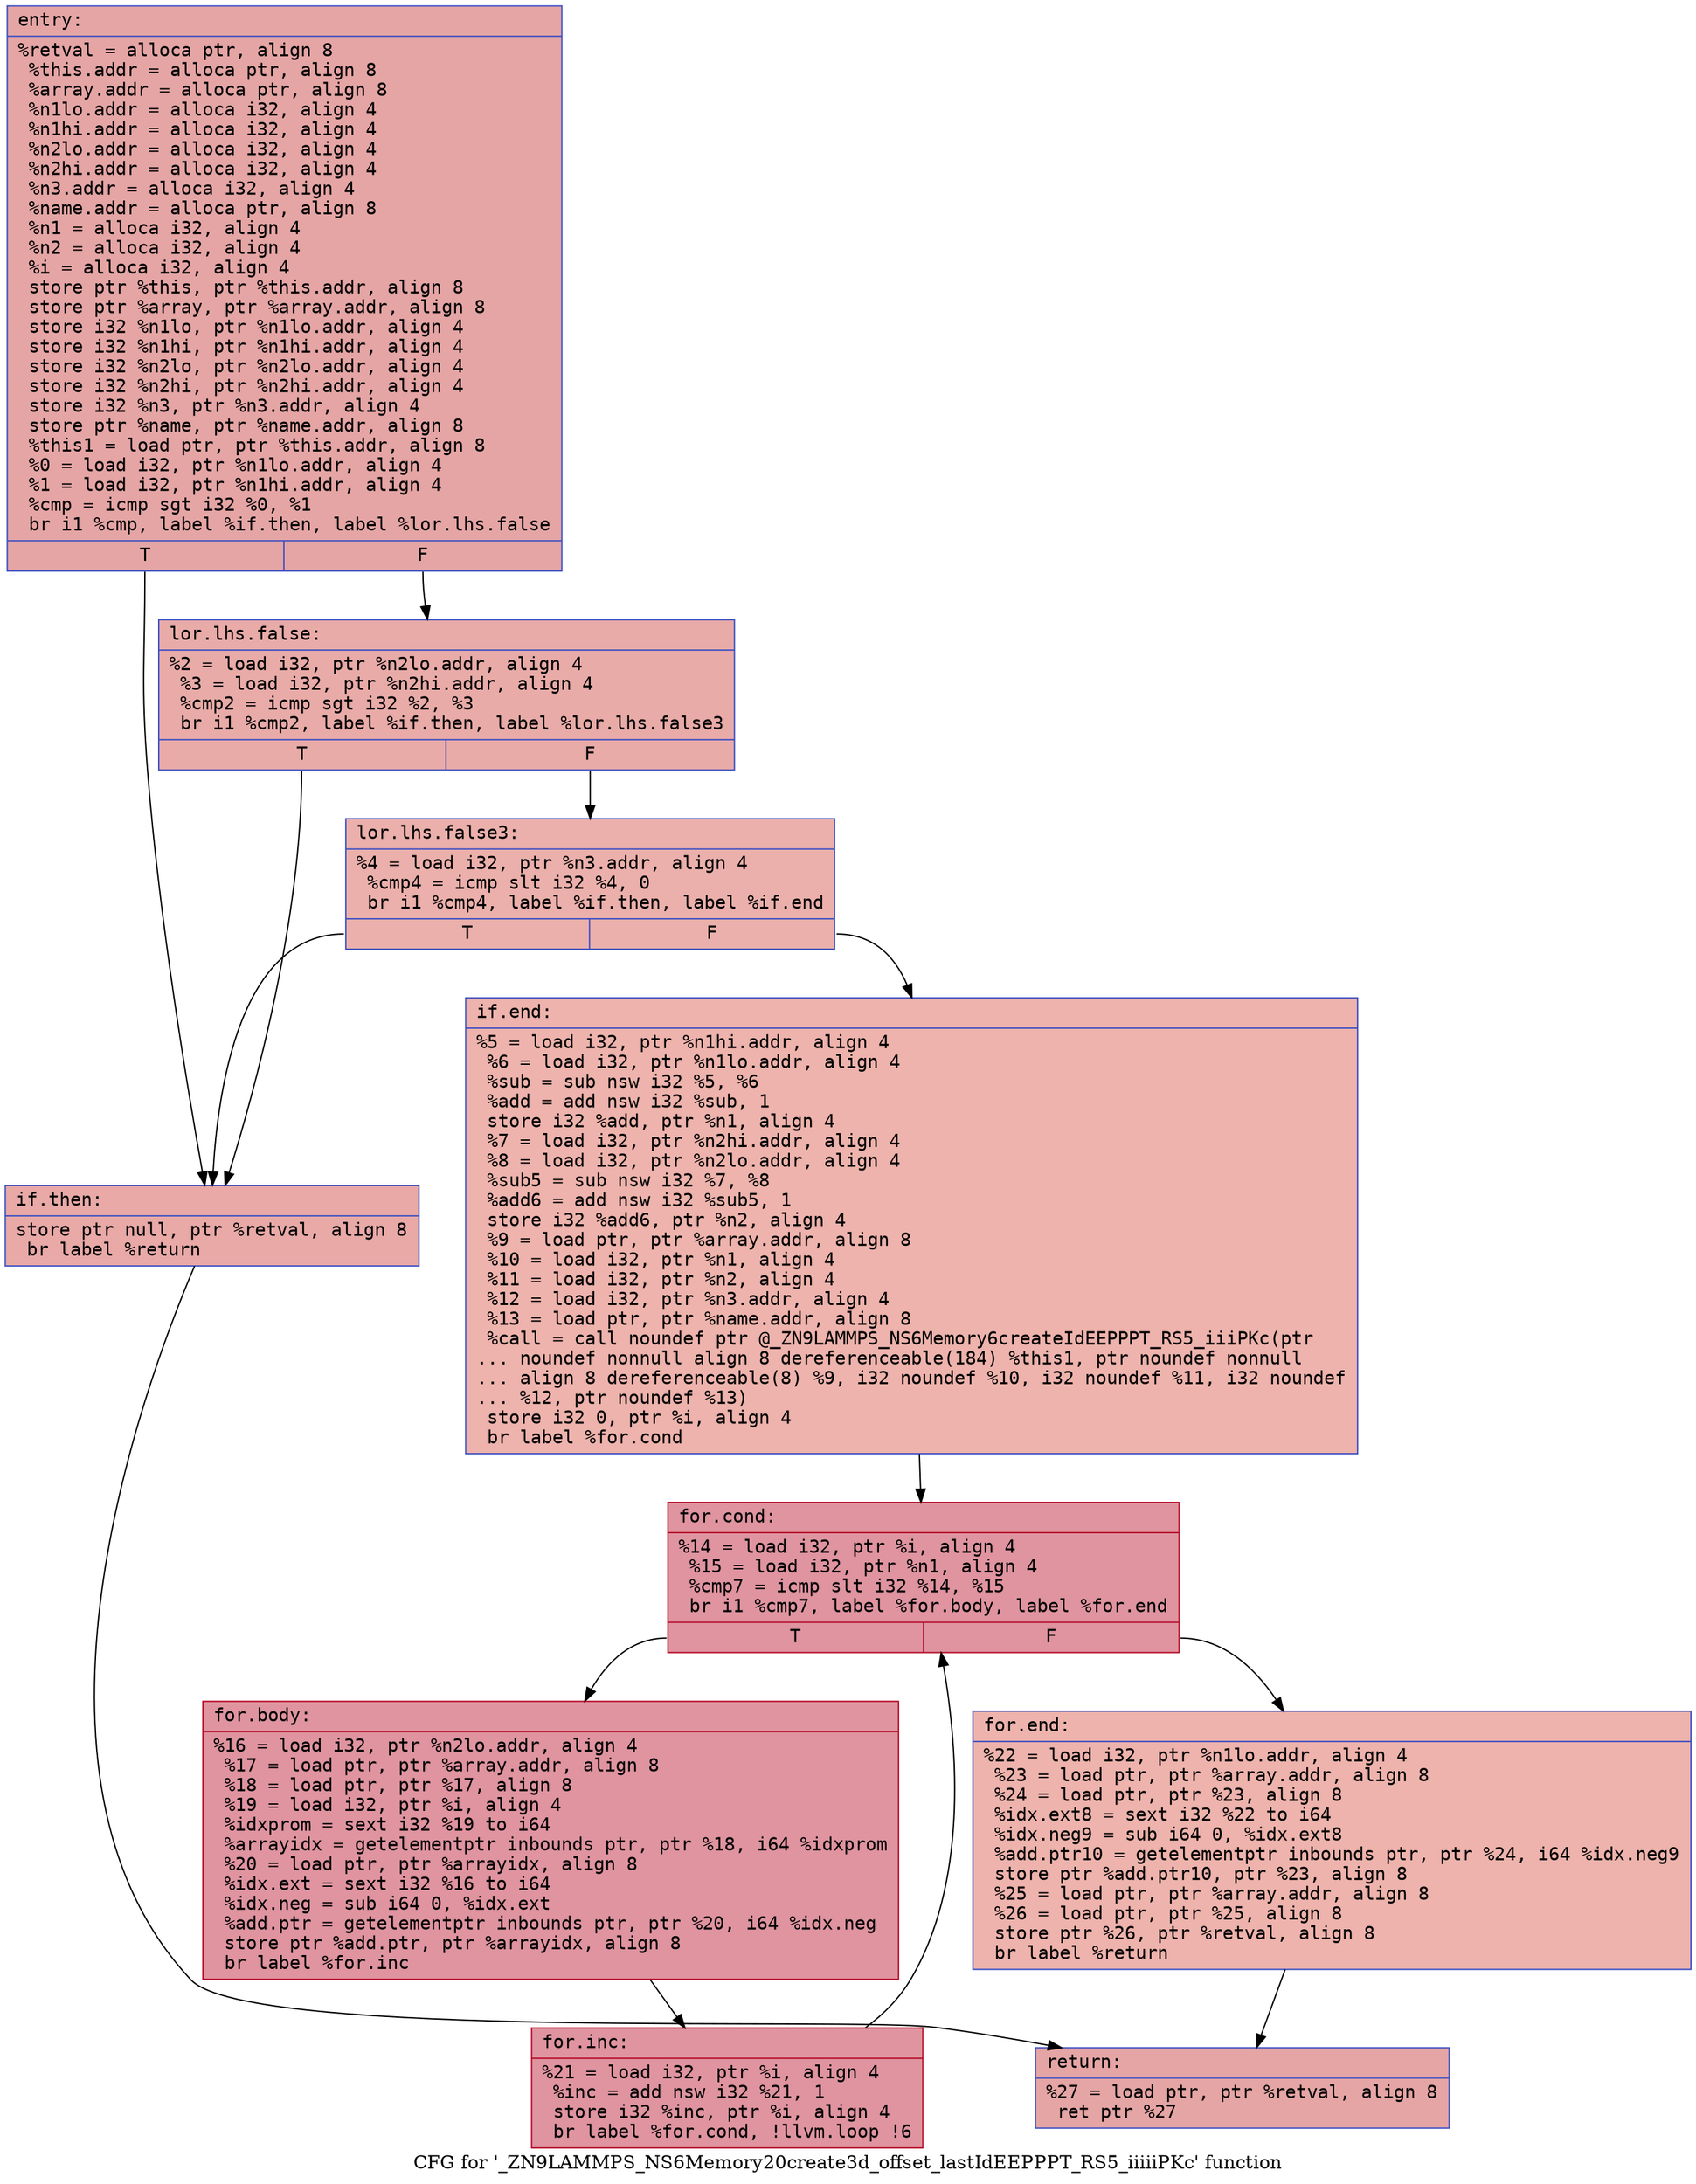 digraph "CFG for '_ZN9LAMMPS_NS6Memory20create3d_offset_lastIdEEPPPT_RS5_iiiiiPKc' function" {
	label="CFG for '_ZN9LAMMPS_NS6Memory20create3d_offset_lastIdEEPPPT_RS5_iiiiiPKc' function";

	Node0x560b51484730 [shape=record,color="#3d50c3ff", style=filled, fillcolor="#c5333470" fontname="Courier",label="{entry:\l|  %retval = alloca ptr, align 8\l  %this.addr = alloca ptr, align 8\l  %array.addr = alloca ptr, align 8\l  %n1lo.addr = alloca i32, align 4\l  %n1hi.addr = alloca i32, align 4\l  %n2lo.addr = alloca i32, align 4\l  %n2hi.addr = alloca i32, align 4\l  %n3.addr = alloca i32, align 4\l  %name.addr = alloca ptr, align 8\l  %n1 = alloca i32, align 4\l  %n2 = alloca i32, align 4\l  %i = alloca i32, align 4\l  store ptr %this, ptr %this.addr, align 8\l  store ptr %array, ptr %array.addr, align 8\l  store i32 %n1lo, ptr %n1lo.addr, align 4\l  store i32 %n1hi, ptr %n1hi.addr, align 4\l  store i32 %n2lo, ptr %n2lo.addr, align 4\l  store i32 %n2hi, ptr %n2hi.addr, align 4\l  store i32 %n3, ptr %n3.addr, align 4\l  store ptr %name, ptr %name.addr, align 8\l  %this1 = load ptr, ptr %this.addr, align 8\l  %0 = load i32, ptr %n1lo.addr, align 4\l  %1 = load i32, ptr %n1hi.addr, align 4\l  %cmp = icmp sgt i32 %0, %1\l  br i1 %cmp, label %if.then, label %lor.lhs.false\l|{<s0>T|<s1>F}}"];
	Node0x560b51484730:s0 -> Node0x560b514847a0[tooltip="entry -> if.then\nProbability 50.00%" ];
	Node0x560b51484730:s1 -> Node0x560b51485c80[tooltip="entry -> lor.lhs.false\nProbability 50.00%" ];
	Node0x560b51485c80 [shape=record,color="#3d50c3ff", style=filled, fillcolor="#cc403a70" fontname="Courier",label="{lor.lhs.false:\l|  %2 = load i32, ptr %n2lo.addr, align 4\l  %3 = load i32, ptr %n2hi.addr, align 4\l  %cmp2 = icmp sgt i32 %2, %3\l  br i1 %cmp2, label %if.then, label %lor.lhs.false3\l|{<s0>T|<s1>F}}"];
	Node0x560b51485c80:s0 -> Node0x560b514847a0[tooltip="lor.lhs.false -> if.then\nProbability 50.00%" ];
	Node0x560b51485c80:s1 -> Node0x560b51484f80[tooltip="lor.lhs.false -> lor.lhs.false3\nProbability 50.00%" ];
	Node0x560b51484f80 [shape=record,color="#3d50c3ff", style=filled, fillcolor="#d24b4070" fontname="Courier",label="{lor.lhs.false3:\l|  %4 = load i32, ptr %n3.addr, align 4\l  %cmp4 = icmp slt i32 %4, 0\l  br i1 %cmp4, label %if.then, label %if.end\l|{<s0>T|<s1>F}}"];
	Node0x560b51484f80:s0 -> Node0x560b514847a0[tooltip="lor.lhs.false3 -> if.then\nProbability 37.50%" ];
	Node0x560b51484f80:s1 -> Node0x560b51486340[tooltip="lor.lhs.false3 -> if.end\nProbability 62.50%" ];
	Node0x560b514847a0 [shape=record,color="#3d50c3ff", style=filled, fillcolor="#ca3b3770" fontname="Courier",label="{if.then:\l|  store ptr null, ptr %retval, align 8\l  br label %return\l}"];
	Node0x560b514847a0 -> Node0x560b51486500[tooltip="if.then -> return\nProbability 100.00%" ];
	Node0x560b51486340 [shape=record,color="#3d50c3ff", style=filled, fillcolor="#d6524470" fontname="Courier",label="{if.end:\l|  %5 = load i32, ptr %n1hi.addr, align 4\l  %6 = load i32, ptr %n1lo.addr, align 4\l  %sub = sub nsw i32 %5, %6\l  %add = add nsw i32 %sub, 1\l  store i32 %add, ptr %n1, align 4\l  %7 = load i32, ptr %n2hi.addr, align 4\l  %8 = load i32, ptr %n2lo.addr, align 4\l  %sub5 = sub nsw i32 %7, %8\l  %add6 = add nsw i32 %sub5, 1\l  store i32 %add6, ptr %n2, align 4\l  %9 = load ptr, ptr %array.addr, align 8\l  %10 = load i32, ptr %n1, align 4\l  %11 = load i32, ptr %n2, align 4\l  %12 = load i32, ptr %n3.addr, align 4\l  %13 = load ptr, ptr %name.addr, align 8\l  %call = call noundef ptr @_ZN9LAMMPS_NS6Memory6createIdEEPPPT_RS5_iiiPKc(ptr\l... noundef nonnull align 8 dereferenceable(184) %this1, ptr noundef nonnull\l... align 8 dereferenceable(8) %9, i32 noundef %10, i32 noundef %11, i32 noundef\l... %12, ptr noundef %13)\l  store i32 0, ptr %i, align 4\l  br label %for.cond\l}"];
	Node0x560b51486340 -> Node0x560b51487200[tooltip="if.end -> for.cond\nProbability 100.00%" ];
	Node0x560b51487200 [shape=record,color="#b70d28ff", style=filled, fillcolor="#b70d2870" fontname="Courier",label="{for.cond:\l|  %14 = load i32, ptr %i, align 4\l  %15 = load i32, ptr %n1, align 4\l  %cmp7 = icmp slt i32 %14, %15\l  br i1 %cmp7, label %for.body, label %for.end\l|{<s0>T|<s1>F}}"];
	Node0x560b51487200:s0 -> Node0x560b51487450[tooltip="for.cond -> for.body\nProbability 96.88%" ];
	Node0x560b51487200:s1 -> Node0x560b514874d0[tooltip="for.cond -> for.end\nProbability 3.12%" ];
	Node0x560b51487450 [shape=record,color="#b70d28ff", style=filled, fillcolor="#b70d2870" fontname="Courier",label="{for.body:\l|  %16 = load i32, ptr %n2lo.addr, align 4\l  %17 = load ptr, ptr %array.addr, align 8\l  %18 = load ptr, ptr %17, align 8\l  %19 = load i32, ptr %i, align 4\l  %idxprom = sext i32 %19 to i64\l  %arrayidx = getelementptr inbounds ptr, ptr %18, i64 %idxprom\l  %20 = load ptr, ptr %arrayidx, align 8\l  %idx.ext = sext i32 %16 to i64\l  %idx.neg = sub i64 0, %idx.ext\l  %add.ptr = getelementptr inbounds ptr, ptr %20, i64 %idx.neg\l  store ptr %add.ptr, ptr %arrayidx, align 8\l  br label %for.inc\l}"];
	Node0x560b51487450 -> Node0x560b51487c70[tooltip="for.body -> for.inc\nProbability 100.00%" ];
	Node0x560b51487c70 [shape=record,color="#b70d28ff", style=filled, fillcolor="#b70d2870" fontname="Courier",label="{for.inc:\l|  %21 = load i32, ptr %i, align 4\l  %inc = add nsw i32 %21, 1\l  store i32 %inc, ptr %i, align 4\l  br label %for.cond, !llvm.loop !6\l}"];
	Node0x560b51487c70 -> Node0x560b51487200[tooltip="for.inc -> for.cond\nProbability 100.00%" ];
	Node0x560b514874d0 [shape=record,color="#3d50c3ff", style=filled, fillcolor="#d6524470" fontname="Courier",label="{for.end:\l|  %22 = load i32, ptr %n1lo.addr, align 4\l  %23 = load ptr, ptr %array.addr, align 8\l  %24 = load ptr, ptr %23, align 8\l  %idx.ext8 = sext i32 %22 to i64\l  %idx.neg9 = sub i64 0, %idx.ext8\l  %add.ptr10 = getelementptr inbounds ptr, ptr %24, i64 %idx.neg9\l  store ptr %add.ptr10, ptr %23, align 8\l  %25 = load ptr, ptr %array.addr, align 8\l  %26 = load ptr, ptr %25, align 8\l  store ptr %26, ptr %retval, align 8\l  br label %return\l}"];
	Node0x560b514874d0 -> Node0x560b51486500[tooltip="for.end -> return\nProbability 100.00%" ];
	Node0x560b51486500 [shape=record,color="#3d50c3ff", style=filled, fillcolor="#c5333470" fontname="Courier",label="{return:\l|  %27 = load ptr, ptr %retval, align 8\l  ret ptr %27\l}"];
}
